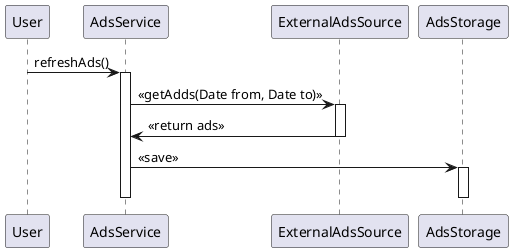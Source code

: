 @startuml
participant User

User -> AdsService : refreshAds()
activate AdsService

AdsService -> ExternalAdsSource: << getAdds(Date from, Date to) >>
activate ExternalAdsSource

ExternalAdsSource -> AdsService: << return ads >>
deactivate ExternalAdsSource

AdsService -> AdsStorage: << save >>
activate AdsStorage

deactivate AdsStorage

deactivate AdsService
@endum